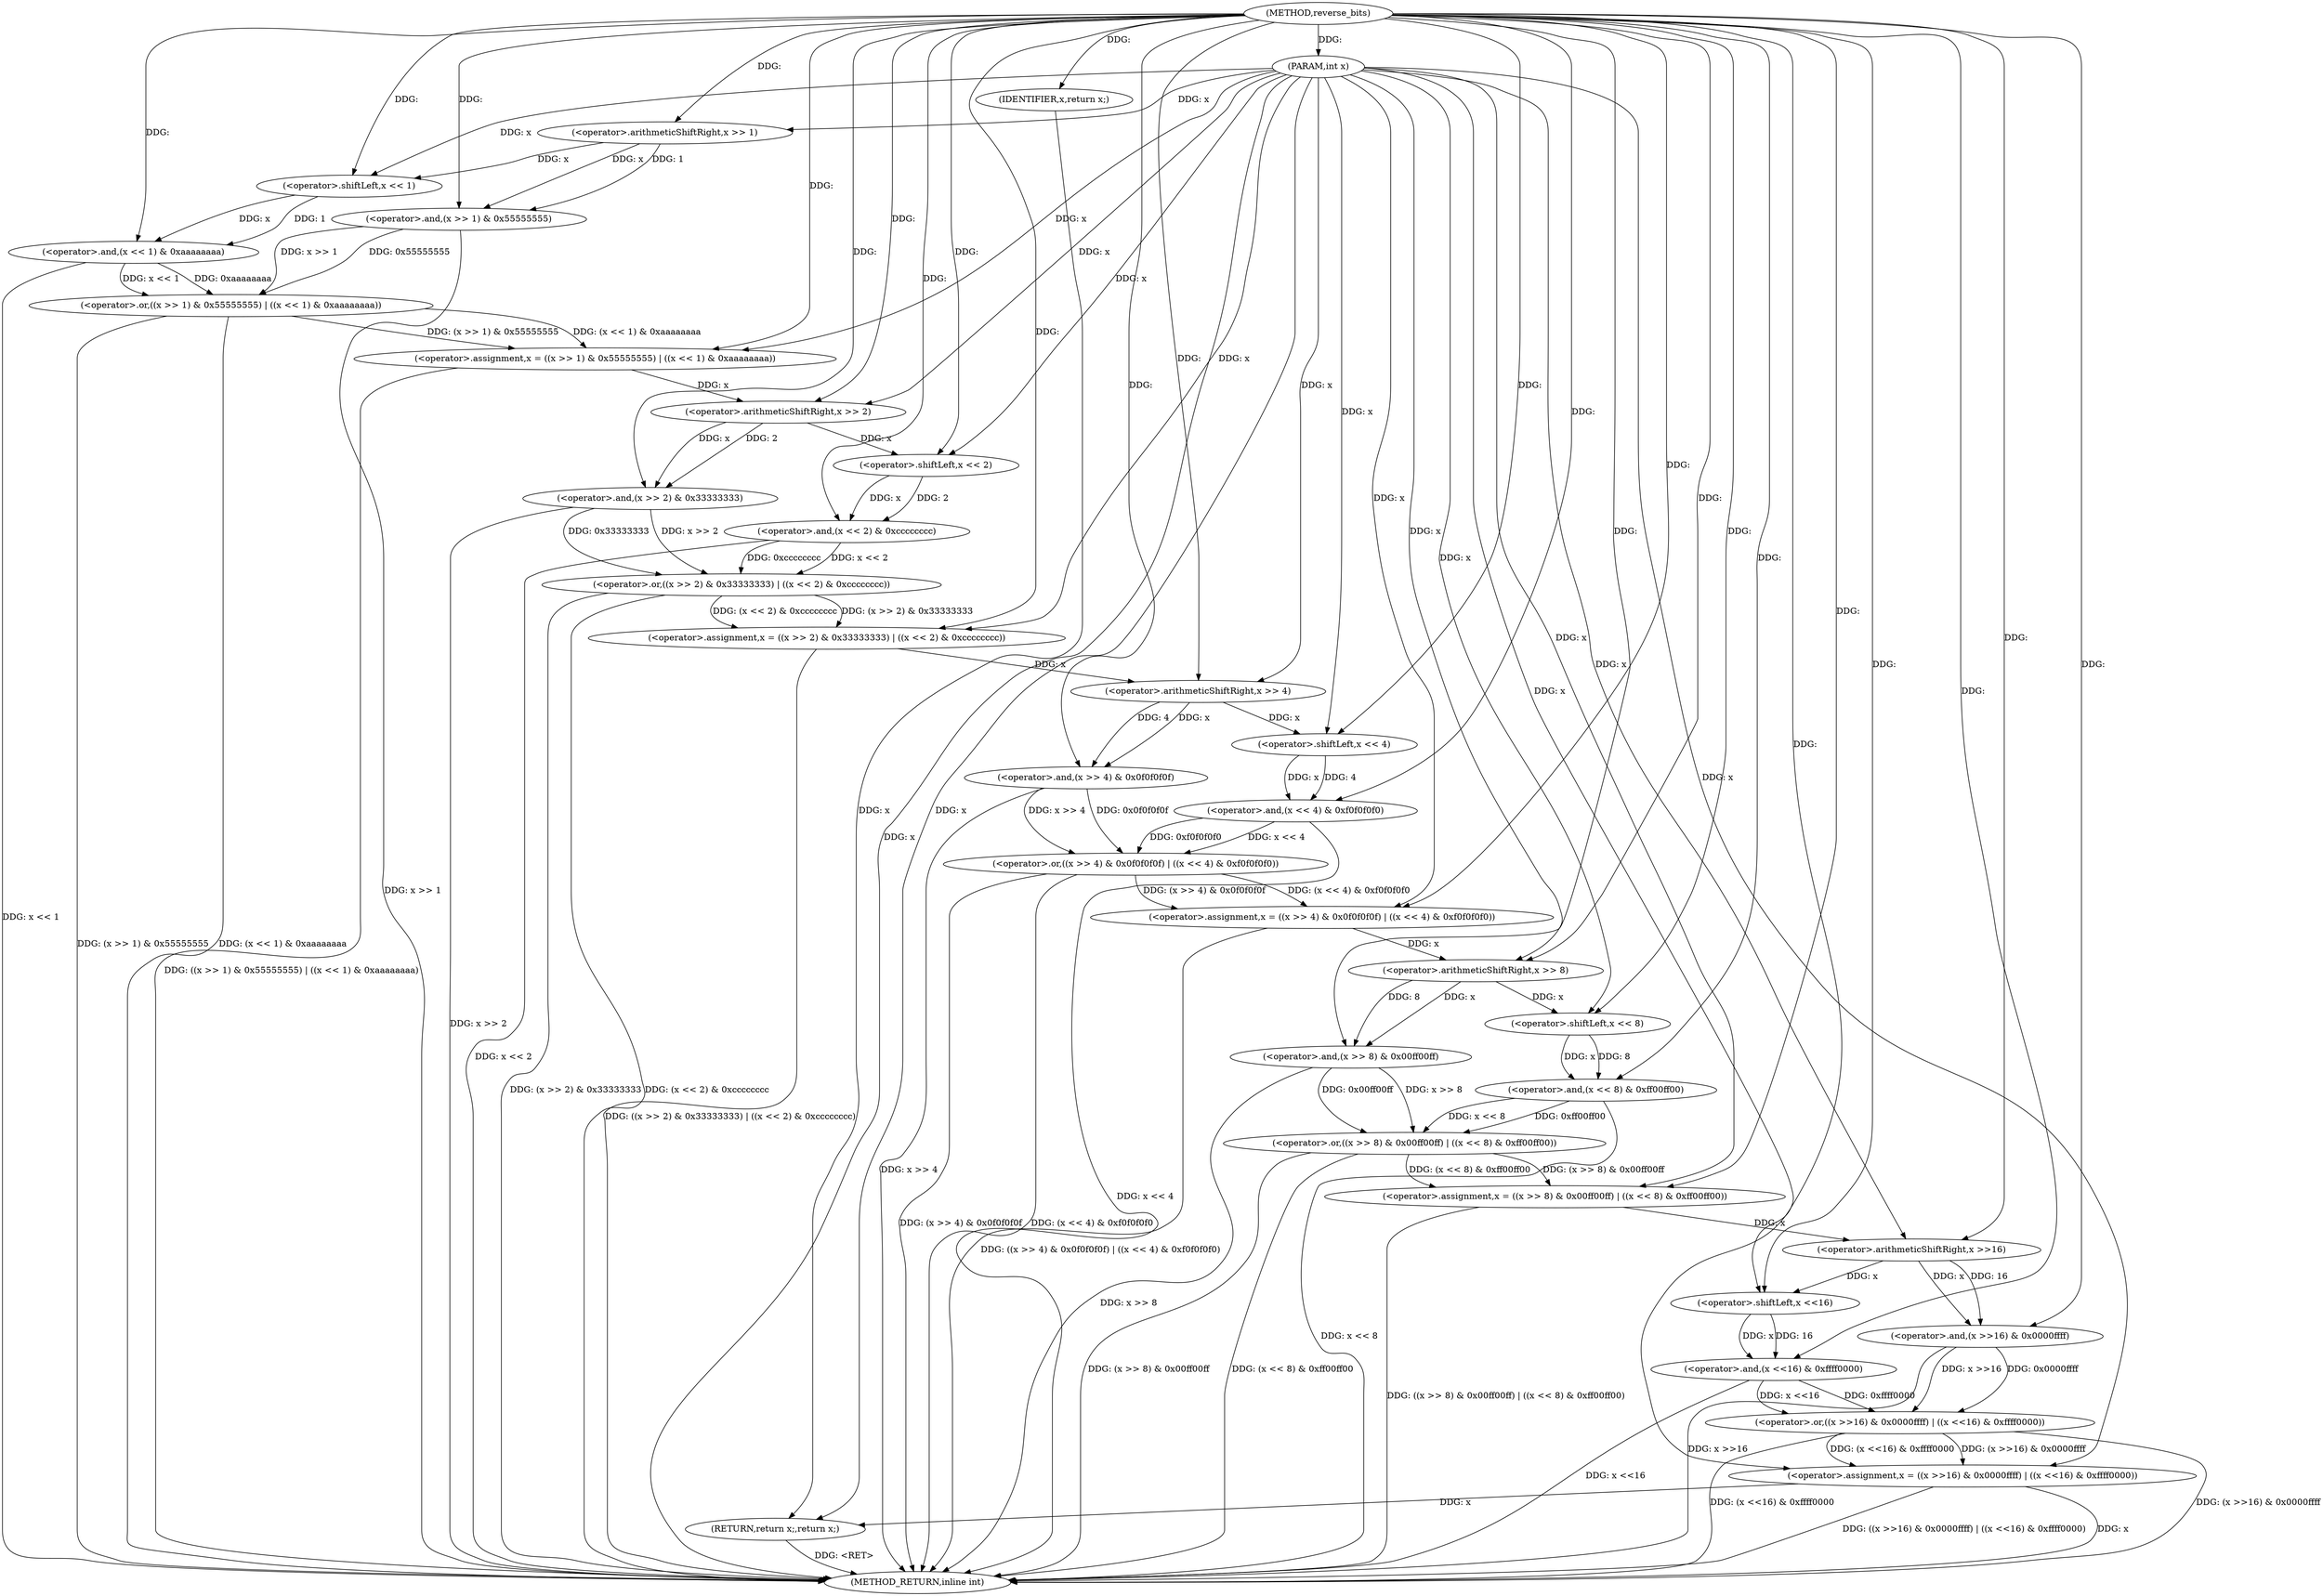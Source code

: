 digraph "reverse_bits" {  
"1001644" [label = "(METHOD,reverse_bits)" ]
"1001714" [label = "(METHOD_RETURN,inline int)" ]
"1001645" [label = "(PARAM,int x)" ]
"1001647" [label = "(<operator>.assignment,x = ((x >> 1) & 0x55555555) | ((x << 1) & 0xaaaaaaaa))" ]
"1001660" [label = "(<operator>.assignment,x = ((x >> 2) & 0x33333333) | ((x << 2) & 0xcccccccc))" ]
"1001673" [label = "(<operator>.assignment,x = ((x >> 4) & 0x0f0f0f0f) | ((x << 4) & 0xf0f0f0f0))" ]
"1001686" [label = "(<operator>.assignment,x = ((x >> 8) & 0x00ff00ff) | ((x << 8) & 0xff00ff00))" ]
"1001699" [label = "(<operator>.assignment,x = ((x >>16) & 0x0000ffff) | ((x <<16) & 0xffff0000))" ]
"1001712" [label = "(RETURN,return x;,return x;)" ]
"1001713" [label = "(IDENTIFIER,x,return x;)" ]
"1001649" [label = "(<operator>.or,((x >> 1) & 0x55555555) | ((x << 1) & 0xaaaaaaaa))" ]
"1001662" [label = "(<operator>.or,((x >> 2) & 0x33333333) | ((x << 2) & 0xcccccccc))" ]
"1001675" [label = "(<operator>.or,((x >> 4) & 0x0f0f0f0f) | ((x << 4) & 0xf0f0f0f0))" ]
"1001688" [label = "(<operator>.or,((x >> 8) & 0x00ff00ff) | ((x << 8) & 0xff00ff00))" ]
"1001701" [label = "(<operator>.or,((x >>16) & 0x0000ffff) | ((x <<16) & 0xffff0000))" ]
"1001650" [label = "(<operator>.and,(x >> 1) & 0x55555555)" ]
"1001655" [label = "(<operator>.and,(x << 1) & 0xaaaaaaaa)" ]
"1001663" [label = "(<operator>.and,(x >> 2) & 0x33333333)" ]
"1001668" [label = "(<operator>.and,(x << 2) & 0xcccccccc)" ]
"1001676" [label = "(<operator>.and,(x >> 4) & 0x0f0f0f0f)" ]
"1001681" [label = "(<operator>.and,(x << 4) & 0xf0f0f0f0)" ]
"1001689" [label = "(<operator>.and,(x >> 8) & 0x00ff00ff)" ]
"1001694" [label = "(<operator>.and,(x << 8) & 0xff00ff00)" ]
"1001702" [label = "(<operator>.and,(x >>16) & 0x0000ffff)" ]
"1001707" [label = "(<operator>.and,(x <<16) & 0xffff0000)" ]
"1001651" [label = "(<operator>.arithmeticShiftRight,x >> 1)" ]
"1001656" [label = "(<operator>.shiftLeft,x << 1)" ]
"1001664" [label = "(<operator>.arithmeticShiftRight,x >> 2)" ]
"1001669" [label = "(<operator>.shiftLeft,x << 2)" ]
"1001677" [label = "(<operator>.arithmeticShiftRight,x >> 4)" ]
"1001682" [label = "(<operator>.shiftLeft,x << 4)" ]
"1001690" [label = "(<operator>.arithmeticShiftRight,x >> 8)" ]
"1001695" [label = "(<operator>.shiftLeft,x << 8)" ]
"1001703" [label = "(<operator>.arithmeticShiftRight,x >>16)" ]
"1001708" [label = "(<operator>.shiftLeft,x <<16)" ]
  "1001712" -> "1001714"  [ label = "DDG: <RET>"] 
  "1001645" -> "1001714"  [ label = "DDG: x"] 
  "1001650" -> "1001714"  [ label = "DDG: x >> 1"] 
  "1001649" -> "1001714"  [ label = "DDG: (x >> 1) & 0x55555555"] 
  "1001655" -> "1001714"  [ label = "DDG: x << 1"] 
  "1001649" -> "1001714"  [ label = "DDG: (x << 1) & 0xaaaaaaaa"] 
  "1001647" -> "1001714"  [ label = "DDG: ((x >> 1) & 0x55555555) | ((x << 1) & 0xaaaaaaaa)"] 
  "1001663" -> "1001714"  [ label = "DDG: x >> 2"] 
  "1001662" -> "1001714"  [ label = "DDG: (x >> 2) & 0x33333333"] 
  "1001668" -> "1001714"  [ label = "DDG: x << 2"] 
  "1001662" -> "1001714"  [ label = "DDG: (x << 2) & 0xcccccccc"] 
  "1001660" -> "1001714"  [ label = "DDG: ((x >> 2) & 0x33333333) | ((x << 2) & 0xcccccccc)"] 
  "1001676" -> "1001714"  [ label = "DDG: x >> 4"] 
  "1001675" -> "1001714"  [ label = "DDG: (x >> 4) & 0x0f0f0f0f"] 
  "1001681" -> "1001714"  [ label = "DDG: x << 4"] 
  "1001675" -> "1001714"  [ label = "DDG: (x << 4) & 0xf0f0f0f0"] 
  "1001673" -> "1001714"  [ label = "DDG: ((x >> 4) & 0x0f0f0f0f) | ((x << 4) & 0xf0f0f0f0)"] 
  "1001689" -> "1001714"  [ label = "DDG: x >> 8"] 
  "1001688" -> "1001714"  [ label = "DDG: (x >> 8) & 0x00ff00ff"] 
  "1001694" -> "1001714"  [ label = "DDG: x << 8"] 
  "1001688" -> "1001714"  [ label = "DDG: (x << 8) & 0xff00ff00"] 
  "1001686" -> "1001714"  [ label = "DDG: ((x >> 8) & 0x00ff00ff) | ((x << 8) & 0xff00ff00)"] 
  "1001699" -> "1001714"  [ label = "DDG: x"] 
  "1001702" -> "1001714"  [ label = "DDG: x >>16"] 
  "1001701" -> "1001714"  [ label = "DDG: (x >>16) & 0x0000ffff"] 
  "1001707" -> "1001714"  [ label = "DDG: x <<16"] 
  "1001701" -> "1001714"  [ label = "DDG: (x <<16) & 0xffff0000"] 
  "1001699" -> "1001714"  [ label = "DDG: ((x >>16) & 0x0000ffff) | ((x <<16) & 0xffff0000)"] 
  "1001644" -> "1001645"  [ label = "DDG: "] 
  "1001649" -> "1001647"  [ label = "DDG: (x >> 1) & 0x55555555"] 
  "1001649" -> "1001647"  [ label = "DDG: (x << 1) & 0xaaaaaaaa"] 
  "1001662" -> "1001660"  [ label = "DDG: (x >> 2) & 0x33333333"] 
  "1001662" -> "1001660"  [ label = "DDG: (x << 2) & 0xcccccccc"] 
  "1001675" -> "1001673"  [ label = "DDG: (x << 4) & 0xf0f0f0f0"] 
  "1001675" -> "1001673"  [ label = "DDG: (x >> 4) & 0x0f0f0f0f"] 
  "1001688" -> "1001686"  [ label = "DDG: (x >> 8) & 0x00ff00ff"] 
  "1001688" -> "1001686"  [ label = "DDG: (x << 8) & 0xff00ff00"] 
  "1001701" -> "1001699"  [ label = "DDG: (x >>16) & 0x0000ffff"] 
  "1001701" -> "1001699"  [ label = "DDG: (x <<16) & 0xffff0000"] 
  "1001713" -> "1001712"  [ label = "DDG: x"] 
  "1001699" -> "1001712"  [ label = "DDG: x"] 
  "1001645" -> "1001712"  [ label = "DDG: x"] 
  "1001645" -> "1001647"  [ label = "DDG: x"] 
  "1001644" -> "1001647"  [ label = "DDG: "] 
  "1001645" -> "1001660"  [ label = "DDG: x"] 
  "1001644" -> "1001660"  [ label = "DDG: "] 
  "1001645" -> "1001673"  [ label = "DDG: x"] 
  "1001644" -> "1001673"  [ label = "DDG: "] 
  "1001645" -> "1001686"  [ label = "DDG: x"] 
  "1001644" -> "1001686"  [ label = "DDG: "] 
  "1001645" -> "1001699"  [ label = "DDG: x"] 
  "1001644" -> "1001699"  [ label = "DDG: "] 
  "1001644" -> "1001713"  [ label = "DDG: "] 
  "1001650" -> "1001649"  [ label = "DDG: 0x55555555"] 
  "1001650" -> "1001649"  [ label = "DDG: x >> 1"] 
  "1001655" -> "1001649"  [ label = "DDG: x << 1"] 
  "1001655" -> "1001649"  [ label = "DDG: 0xaaaaaaaa"] 
  "1001663" -> "1001662"  [ label = "DDG: x >> 2"] 
  "1001663" -> "1001662"  [ label = "DDG: 0x33333333"] 
  "1001668" -> "1001662"  [ label = "DDG: 0xcccccccc"] 
  "1001668" -> "1001662"  [ label = "DDG: x << 2"] 
  "1001676" -> "1001675"  [ label = "DDG: 0x0f0f0f0f"] 
  "1001676" -> "1001675"  [ label = "DDG: x >> 4"] 
  "1001681" -> "1001675"  [ label = "DDG: x << 4"] 
  "1001681" -> "1001675"  [ label = "DDG: 0xf0f0f0f0"] 
  "1001689" -> "1001688"  [ label = "DDG: 0x00ff00ff"] 
  "1001689" -> "1001688"  [ label = "DDG: x >> 8"] 
  "1001694" -> "1001688"  [ label = "DDG: 0xff00ff00"] 
  "1001694" -> "1001688"  [ label = "DDG: x << 8"] 
  "1001702" -> "1001701"  [ label = "DDG: 0x0000ffff"] 
  "1001702" -> "1001701"  [ label = "DDG: x >>16"] 
  "1001707" -> "1001701"  [ label = "DDG: x <<16"] 
  "1001707" -> "1001701"  [ label = "DDG: 0xffff0000"] 
  "1001651" -> "1001650"  [ label = "DDG: x"] 
  "1001651" -> "1001650"  [ label = "DDG: 1"] 
  "1001644" -> "1001650"  [ label = "DDG: "] 
  "1001656" -> "1001655"  [ label = "DDG: x"] 
  "1001656" -> "1001655"  [ label = "DDG: 1"] 
  "1001644" -> "1001655"  [ label = "DDG: "] 
  "1001664" -> "1001663"  [ label = "DDG: 2"] 
  "1001664" -> "1001663"  [ label = "DDG: x"] 
  "1001644" -> "1001663"  [ label = "DDG: "] 
  "1001669" -> "1001668"  [ label = "DDG: x"] 
  "1001669" -> "1001668"  [ label = "DDG: 2"] 
  "1001644" -> "1001668"  [ label = "DDG: "] 
  "1001677" -> "1001676"  [ label = "DDG: 4"] 
  "1001677" -> "1001676"  [ label = "DDG: x"] 
  "1001644" -> "1001676"  [ label = "DDG: "] 
  "1001682" -> "1001681"  [ label = "DDG: x"] 
  "1001682" -> "1001681"  [ label = "DDG: 4"] 
  "1001644" -> "1001681"  [ label = "DDG: "] 
  "1001690" -> "1001689"  [ label = "DDG: 8"] 
  "1001690" -> "1001689"  [ label = "DDG: x"] 
  "1001644" -> "1001689"  [ label = "DDG: "] 
  "1001695" -> "1001694"  [ label = "DDG: x"] 
  "1001695" -> "1001694"  [ label = "DDG: 8"] 
  "1001644" -> "1001694"  [ label = "DDG: "] 
  "1001703" -> "1001702"  [ label = "DDG: x"] 
  "1001703" -> "1001702"  [ label = "DDG: 16"] 
  "1001644" -> "1001702"  [ label = "DDG: "] 
  "1001708" -> "1001707"  [ label = "DDG: x"] 
  "1001708" -> "1001707"  [ label = "DDG: 16"] 
  "1001644" -> "1001707"  [ label = "DDG: "] 
  "1001645" -> "1001651"  [ label = "DDG: x"] 
  "1001644" -> "1001651"  [ label = "DDG: "] 
  "1001651" -> "1001656"  [ label = "DDG: x"] 
  "1001645" -> "1001656"  [ label = "DDG: x"] 
  "1001644" -> "1001656"  [ label = "DDG: "] 
  "1001647" -> "1001664"  [ label = "DDG: x"] 
  "1001645" -> "1001664"  [ label = "DDG: x"] 
  "1001644" -> "1001664"  [ label = "DDG: "] 
  "1001664" -> "1001669"  [ label = "DDG: x"] 
  "1001645" -> "1001669"  [ label = "DDG: x"] 
  "1001644" -> "1001669"  [ label = "DDG: "] 
  "1001660" -> "1001677"  [ label = "DDG: x"] 
  "1001645" -> "1001677"  [ label = "DDG: x"] 
  "1001644" -> "1001677"  [ label = "DDG: "] 
  "1001677" -> "1001682"  [ label = "DDG: x"] 
  "1001645" -> "1001682"  [ label = "DDG: x"] 
  "1001644" -> "1001682"  [ label = "DDG: "] 
  "1001673" -> "1001690"  [ label = "DDG: x"] 
  "1001645" -> "1001690"  [ label = "DDG: x"] 
  "1001644" -> "1001690"  [ label = "DDG: "] 
  "1001690" -> "1001695"  [ label = "DDG: x"] 
  "1001645" -> "1001695"  [ label = "DDG: x"] 
  "1001644" -> "1001695"  [ label = "DDG: "] 
  "1001686" -> "1001703"  [ label = "DDG: x"] 
  "1001645" -> "1001703"  [ label = "DDG: x"] 
  "1001644" -> "1001703"  [ label = "DDG: "] 
  "1001703" -> "1001708"  [ label = "DDG: x"] 
  "1001645" -> "1001708"  [ label = "DDG: x"] 
  "1001644" -> "1001708"  [ label = "DDG: "] 
}
